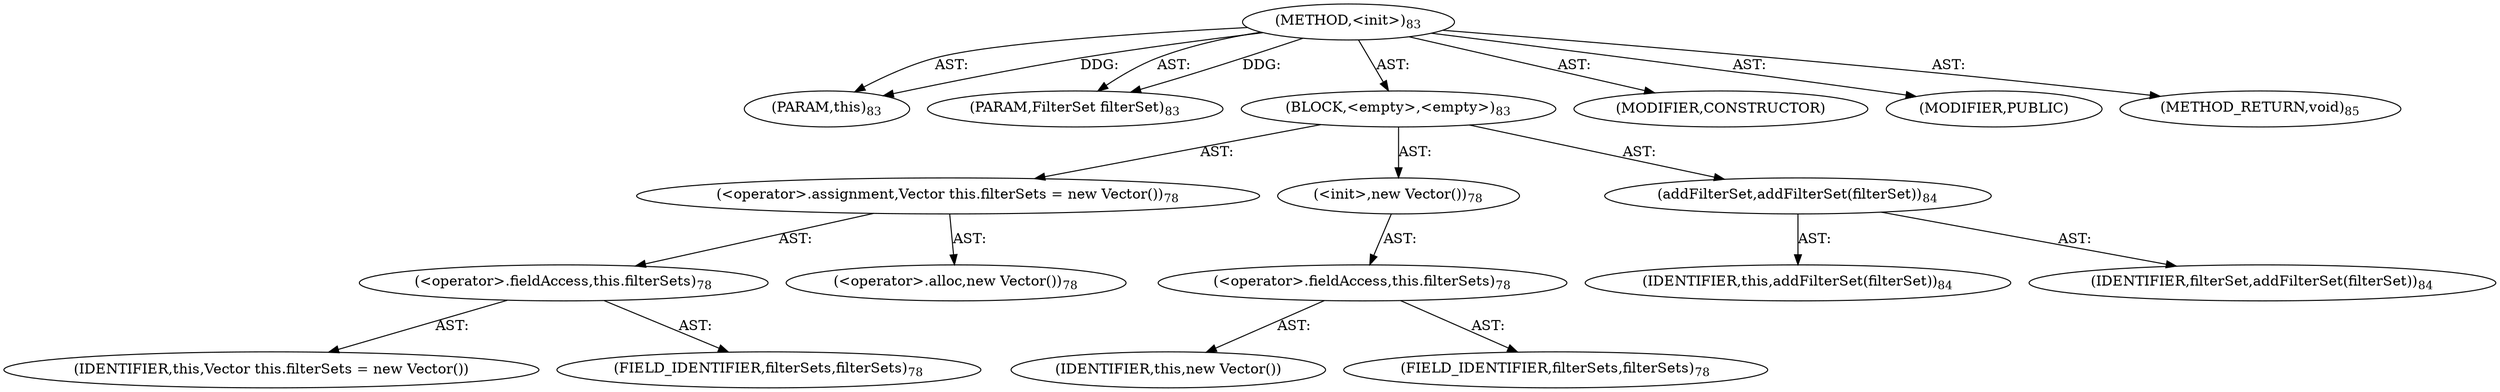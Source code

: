 digraph "&lt;init&gt;" {  
"111669149697" [label = <(METHOD,&lt;init&gt;)<SUB>83</SUB>> ]
"115964116992" [label = <(PARAM,this)<SUB>83</SUB>> ]
"115964116994" [label = <(PARAM,FilterSet filterSet)<SUB>83</SUB>> ]
"25769803777" [label = <(BLOCK,&lt;empty&gt;,&lt;empty&gt;)<SUB>83</SUB>> ]
"30064771077" [label = <(&lt;operator&gt;.assignment,Vector this.filterSets = new Vector())<SUB>78</SUB>> ]
"30064771078" [label = <(&lt;operator&gt;.fieldAccess,this.filterSets)<SUB>78</SUB>> ]
"68719476739" [label = <(IDENTIFIER,this,Vector this.filterSets = new Vector())> ]
"55834574850" [label = <(FIELD_IDENTIFIER,filterSets,filterSets)<SUB>78</SUB>> ]
"30064771079" [label = <(&lt;operator&gt;.alloc,new Vector())<SUB>78</SUB>> ]
"30064771080" [label = <(&lt;init&gt;,new Vector())<SUB>78</SUB>> ]
"30064771081" [label = <(&lt;operator&gt;.fieldAccess,this.filterSets)<SUB>78</SUB>> ]
"68719476740" [label = <(IDENTIFIER,this,new Vector())> ]
"55834574851" [label = <(FIELD_IDENTIFIER,filterSets,filterSets)<SUB>78</SUB>> ]
"30064771082" [label = <(addFilterSet,addFilterSet(filterSet))<SUB>84</SUB>> ]
"68719476736" [label = <(IDENTIFIER,this,addFilterSet(filterSet))<SUB>84</SUB>> ]
"68719476741" [label = <(IDENTIFIER,filterSet,addFilterSet(filterSet))<SUB>84</SUB>> ]
"133143986179" [label = <(MODIFIER,CONSTRUCTOR)> ]
"133143986180" [label = <(MODIFIER,PUBLIC)> ]
"128849018881" [label = <(METHOD_RETURN,void)<SUB>85</SUB>> ]
  "111669149697" -> "115964116992"  [ label = "AST: "] 
  "111669149697" -> "115964116994"  [ label = "AST: "] 
  "111669149697" -> "25769803777"  [ label = "AST: "] 
  "111669149697" -> "133143986179"  [ label = "AST: "] 
  "111669149697" -> "133143986180"  [ label = "AST: "] 
  "111669149697" -> "128849018881"  [ label = "AST: "] 
  "25769803777" -> "30064771077"  [ label = "AST: "] 
  "25769803777" -> "30064771080"  [ label = "AST: "] 
  "25769803777" -> "30064771082"  [ label = "AST: "] 
  "30064771077" -> "30064771078"  [ label = "AST: "] 
  "30064771077" -> "30064771079"  [ label = "AST: "] 
  "30064771078" -> "68719476739"  [ label = "AST: "] 
  "30064771078" -> "55834574850"  [ label = "AST: "] 
  "30064771080" -> "30064771081"  [ label = "AST: "] 
  "30064771081" -> "68719476740"  [ label = "AST: "] 
  "30064771081" -> "55834574851"  [ label = "AST: "] 
  "30064771082" -> "68719476736"  [ label = "AST: "] 
  "30064771082" -> "68719476741"  [ label = "AST: "] 
  "111669149697" -> "115964116992"  [ label = "DDG: "] 
  "111669149697" -> "115964116994"  [ label = "DDG: "] 
}
